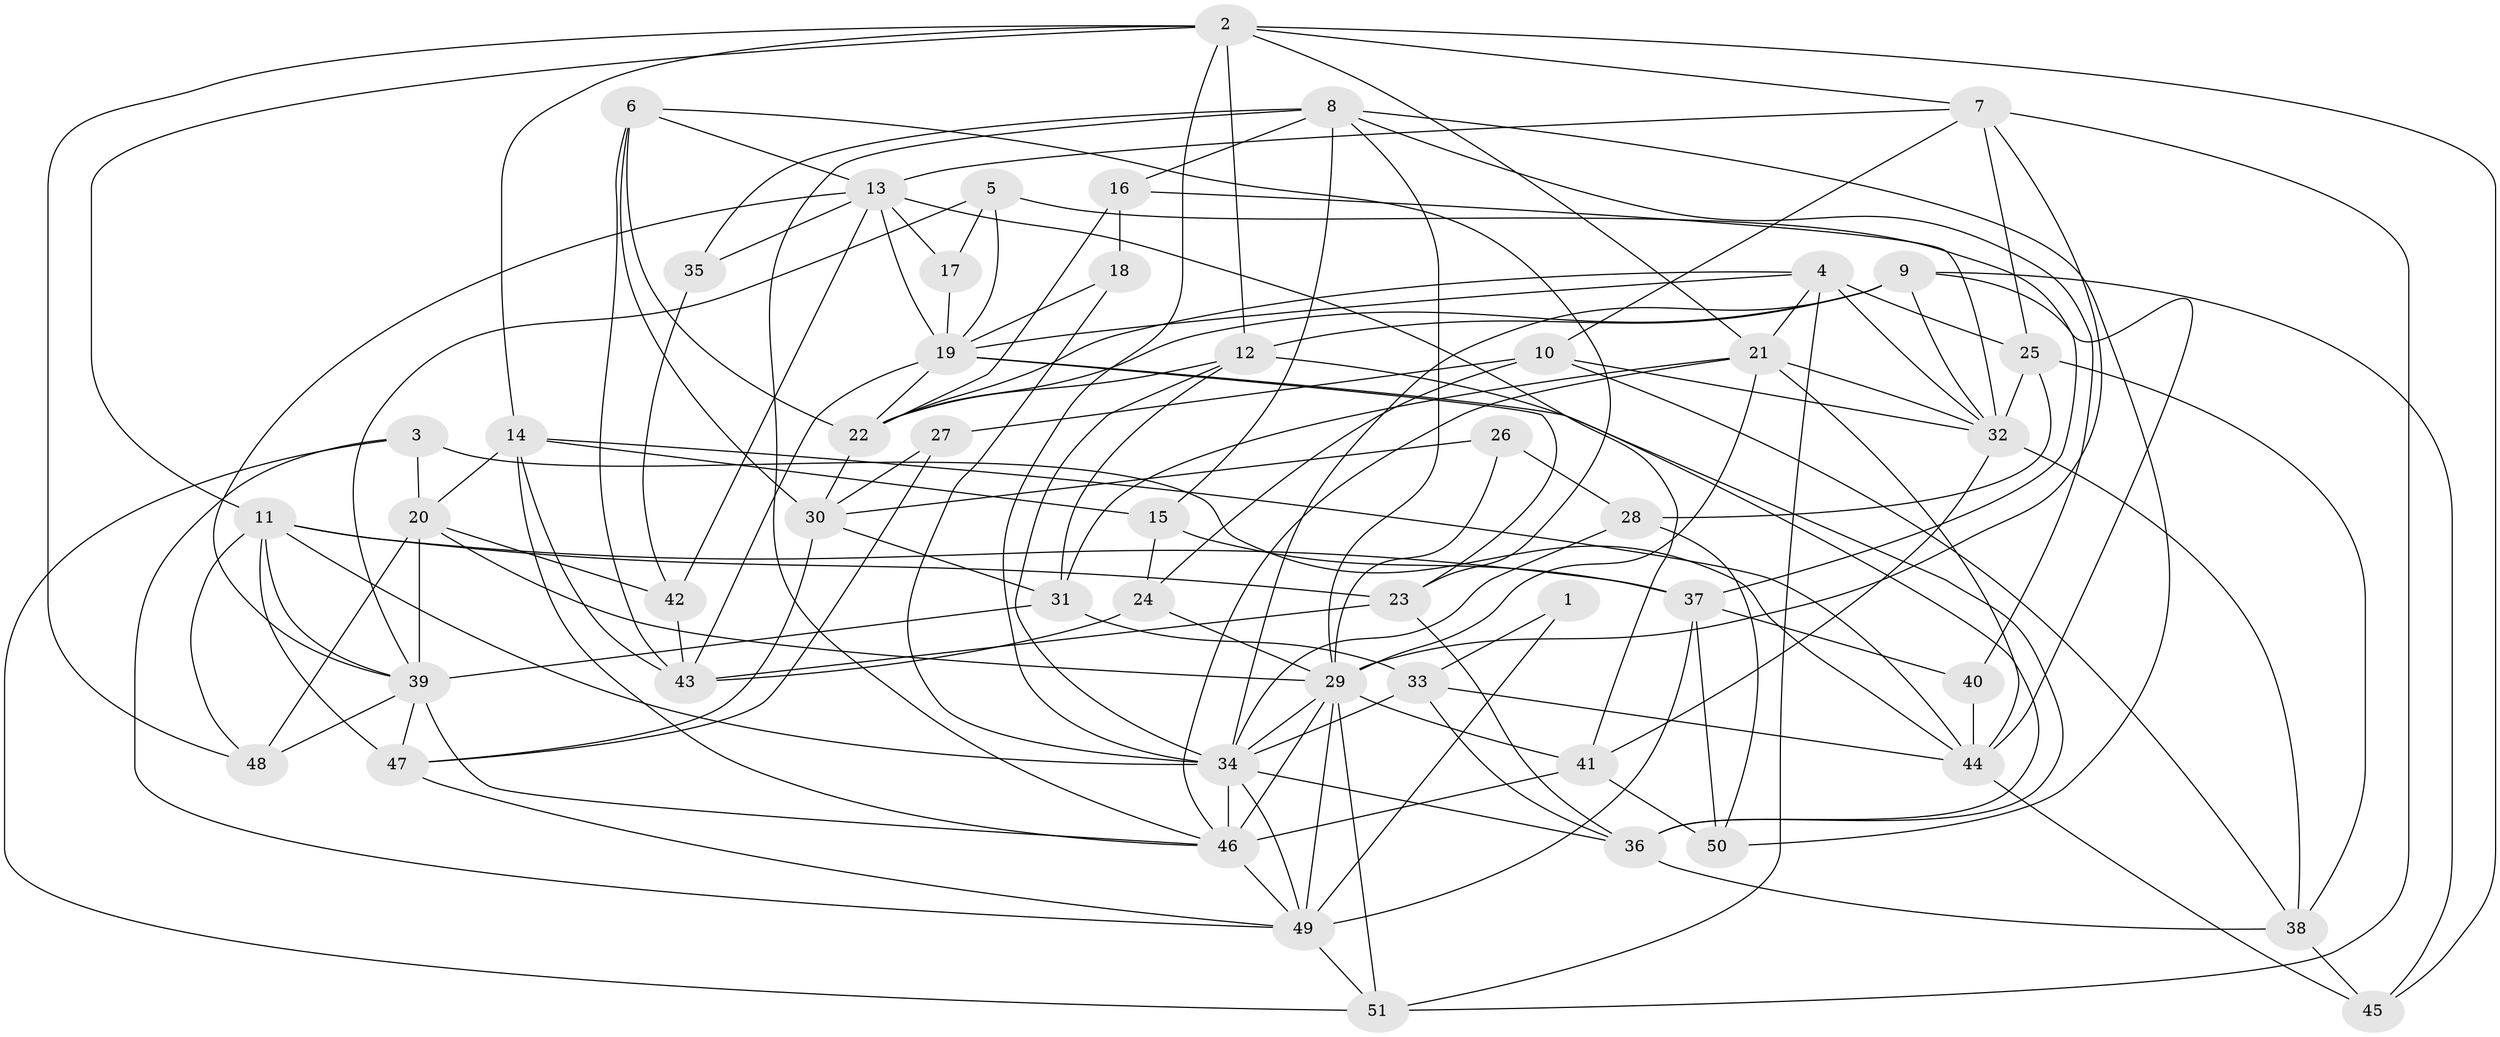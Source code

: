 // original degree distribution, {3: 0.23711340206185566, 2: 0.14432989690721648, 4: 0.32989690721649484, 5: 0.14432989690721648, 6: 0.09278350515463918, 7: 0.041237113402061855, 11: 0.010309278350515464}
// Generated by graph-tools (version 1.1) at 2025/02/03/09/25 03:02:00]
// undirected, 51 vertices, 142 edges
graph export_dot {
graph [start="1"]
  node [color=gray90,style=filled];
  1;
  2;
  3;
  4;
  5;
  6;
  7;
  8;
  9;
  10;
  11;
  12;
  13;
  14;
  15;
  16;
  17;
  18;
  19;
  20;
  21;
  22;
  23;
  24;
  25;
  26;
  27;
  28;
  29;
  30;
  31;
  32;
  33;
  34;
  35;
  36;
  37;
  38;
  39;
  40;
  41;
  42;
  43;
  44;
  45;
  46;
  47;
  48;
  49;
  50;
  51;
  1 -- 33 [weight=1.0];
  1 -- 49 [weight=1.0];
  2 -- 7 [weight=1.0];
  2 -- 11 [weight=1.0];
  2 -- 12 [weight=1.0];
  2 -- 14 [weight=1.0];
  2 -- 21 [weight=1.0];
  2 -- 34 [weight=1.0];
  2 -- 45 [weight=1.0];
  2 -- 48 [weight=1.0];
  3 -- 20 [weight=1.0];
  3 -- 44 [weight=1.0];
  3 -- 49 [weight=1.0];
  3 -- 51 [weight=1.0];
  4 -- 19 [weight=1.0];
  4 -- 21 [weight=1.0];
  4 -- 22 [weight=1.0];
  4 -- 25 [weight=1.0];
  4 -- 32 [weight=1.0];
  4 -- 51 [weight=1.0];
  5 -- 17 [weight=1.0];
  5 -- 19 [weight=1.0];
  5 -- 37 [weight=1.0];
  5 -- 39 [weight=1.0];
  6 -- 13 [weight=1.0];
  6 -- 22 [weight=1.0];
  6 -- 23 [weight=1.0];
  6 -- 30 [weight=1.0];
  6 -- 43 [weight=1.0];
  7 -- 10 [weight=1.0];
  7 -- 13 [weight=1.0];
  7 -- 25 [weight=1.0];
  7 -- 29 [weight=1.0];
  7 -- 51 [weight=1.0];
  8 -- 15 [weight=1.0];
  8 -- 16 [weight=1.0];
  8 -- 29 [weight=1.0];
  8 -- 35 [weight=1.0];
  8 -- 40 [weight=1.0];
  8 -- 46 [weight=1.0];
  8 -- 50 [weight=1.0];
  9 -- 12 [weight=1.0];
  9 -- 22 [weight=1.0];
  9 -- 32 [weight=1.0];
  9 -- 34 [weight=1.0];
  9 -- 44 [weight=1.0];
  9 -- 45 [weight=1.0];
  10 -- 24 [weight=1.0];
  10 -- 27 [weight=1.0];
  10 -- 32 [weight=1.0];
  10 -- 38 [weight=1.0];
  11 -- 23 [weight=1.0];
  11 -- 34 [weight=1.0];
  11 -- 37 [weight=1.0];
  11 -- 39 [weight=1.0];
  11 -- 47 [weight=1.0];
  11 -- 48 [weight=1.0];
  12 -- 22 [weight=1.0];
  12 -- 31 [weight=1.0];
  12 -- 34 [weight=1.0];
  12 -- 36 [weight=1.0];
  13 -- 17 [weight=1.0];
  13 -- 19 [weight=1.0];
  13 -- 35 [weight=1.0];
  13 -- 39 [weight=1.0];
  13 -- 41 [weight=1.0];
  13 -- 42 [weight=1.0];
  14 -- 15 [weight=2.0];
  14 -- 20 [weight=1.0];
  14 -- 43 [weight=1.0];
  14 -- 44 [weight=1.0];
  14 -- 46 [weight=1.0];
  15 -- 24 [weight=1.0];
  15 -- 37 [weight=1.0];
  16 -- 18 [weight=1.0];
  16 -- 22 [weight=1.0];
  16 -- 32 [weight=1.0];
  17 -- 19 [weight=1.0];
  18 -- 19 [weight=1.0];
  18 -- 34 [weight=1.0];
  19 -- 22 [weight=1.0];
  19 -- 23 [weight=1.0];
  19 -- 36 [weight=2.0];
  19 -- 43 [weight=1.0];
  20 -- 29 [weight=1.0];
  20 -- 39 [weight=1.0];
  20 -- 42 [weight=1.0];
  20 -- 48 [weight=1.0];
  21 -- 29 [weight=1.0];
  21 -- 31 [weight=1.0];
  21 -- 32 [weight=1.0];
  21 -- 44 [weight=1.0];
  21 -- 46 [weight=1.0];
  22 -- 30 [weight=1.0];
  23 -- 36 [weight=1.0];
  23 -- 43 [weight=1.0];
  24 -- 29 [weight=1.0];
  24 -- 43 [weight=1.0];
  25 -- 28 [weight=1.0];
  25 -- 32 [weight=1.0];
  25 -- 38 [weight=1.0];
  26 -- 28 [weight=1.0];
  26 -- 29 [weight=1.0];
  26 -- 30 [weight=1.0];
  27 -- 30 [weight=1.0];
  27 -- 47 [weight=1.0];
  28 -- 34 [weight=1.0];
  28 -- 50 [weight=1.0];
  29 -- 34 [weight=1.0];
  29 -- 41 [weight=1.0];
  29 -- 46 [weight=2.0];
  29 -- 49 [weight=1.0];
  29 -- 51 [weight=2.0];
  30 -- 31 [weight=1.0];
  30 -- 47 [weight=1.0];
  31 -- 33 [weight=1.0];
  31 -- 39 [weight=1.0];
  32 -- 38 [weight=1.0];
  32 -- 41 [weight=1.0];
  33 -- 34 [weight=1.0];
  33 -- 36 [weight=1.0];
  33 -- 44 [weight=1.0];
  34 -- 36 [weight=1.0];
  34 -- 46 [weight=1.0];
  34 -- 49 [weight=1.0];
  35 -- 42 [weight=1.0];
  36 -- 38 [weight=1.0];
  37 -- 40 [weight=1.0];
  37 -- 49 [weight=1.0];
  37 -- 50 [weight=1.0];
  38 -- 45 [weight=1.0];
  39 -- 46 [weight=1.0];
  39 -- 47 [weight=1.0];
  39 -- 48 [weight=1.0];
  40 -- 44 [weight=1.0];
  41 -- 46 [weight=1.0];
  41 -- 50 [weight=1.0];
  42 -- 43 [weight=1.0];
  44 -- 45 [weight=1.0];
  46 -- 49 [weight=1.0];
  47 -- 49 [weight=1.0];
  49 -- 51 [weight=1.0];
}
